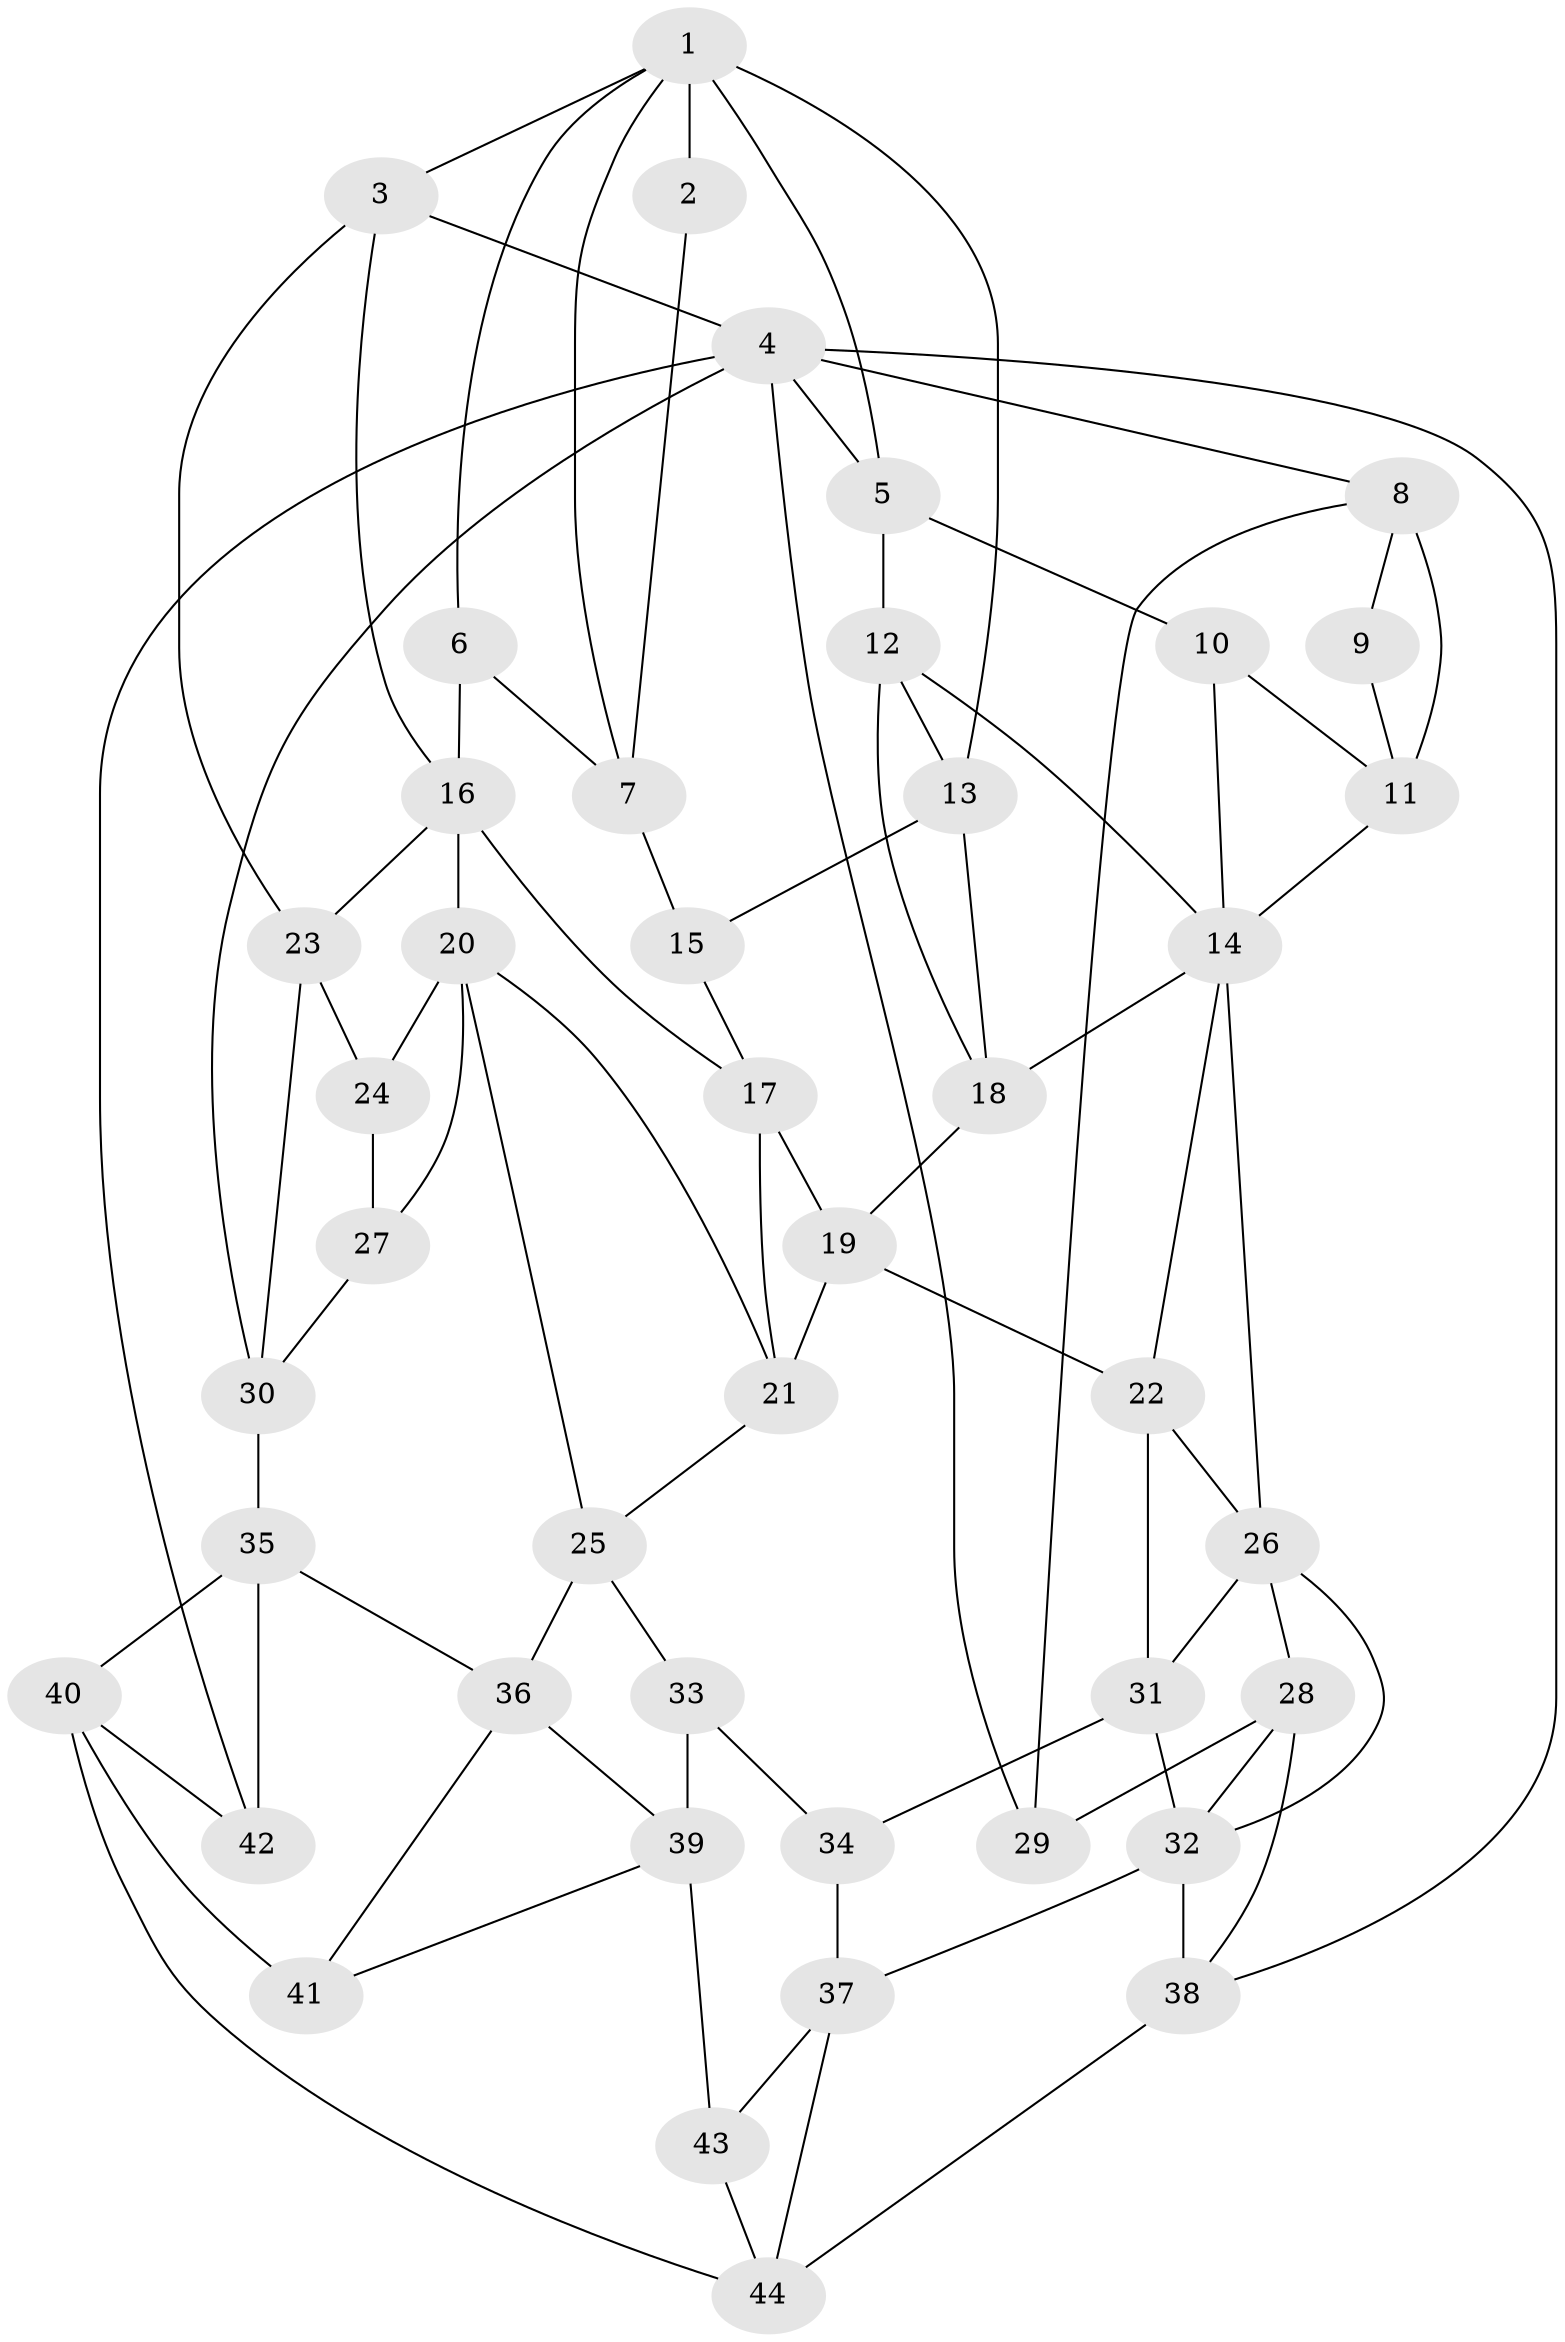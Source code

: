 // original degree distribution, {3: 0.0136986301369863, 5: 0.5205479452054794, 4: 0.23972602739726026, 6: 0.22602739726027396}
// Generated by graph-tools (version 1.1) at 2025/54/03/04/25 22:54:41]
// undirected, 44 vertices, 86 edges
graph export_dot {
  node [color=gray90,style=filled];
  1;
  2;
  3;
  4;
  5;
  6;
  7;
  8;
  9;
  10;
  11;
  12;
  13;
  14;
  15;
  16;
  17;
  18;
  19;
  20;
  21;
  22;
  23;
  24;
  25;
  26;
  27;
  28;
  29;
  30;
  31;
  32;
  33;
  34;
  35;
  36;
  37;
  38;
  39;
  40;
  41;
  42;
  43;
  44;
  1 -- 2 [weight=3.0];
  1 -- 3 [weight=1.0];
  1 -- 5 [weight=2.0];
  1 -- 6 [weight=1.0];
  1 -- 7 [weight=1.0];
  1 -- 13 [weight=1.0];
  2 -- 7 [weight=1.0];
  3 -- 4 [weight=2.0];
  3 -- 16 [weight=1.0];
  3 -- 23 [weight=1.0];
  4 -- 5 [weight=1.0];
  4 -- 8 [weight=1.0];
  4 -- 29 [weight=1.0];
  4 -- 30 [weight=1.0];
  4 -- 38 [weight=1.0];
  4 -- 42 [weight=1.0];
  5 -- 10 [weight=1.0];
  5 -- 12 [weight=3.0];
  6 -- 7 [weight=2.0];
  6 -- 16 [weight=1.0];
  7 -- 15 [weight=2.0];
  8 -- 9 [weight=1.0];
  8 -- 11 [weight=3.0];
  8 -- 29 [weight=1.0];
  9 -- 11 [weight=1.0];
  10 -- 11 [weight=1.0];
  10 -- 14 [weight=1.0];
  11 -- 14 [weight=1.0];
  12 -- 13 [weight=1.0];
  12 -- 14 [weight=1.0];
  12 -- 18 [weight=1.0];
  13 -- 15 [weight=1.0];
  13 -- 18 [weight=1.0];
  14 -- 18 [weight=1.0];
  14 -- 22 [weight=1.0];
  14 -- 26 [weight=1.0];
  15 -- 17 [weight=2.0];
  16 -- 17 [weight=1.0];
  16 -- 20 [weight=1.0];
  16 -- 23 [weight=1.0];
  17 -- 19 [weight=1.0];
  17 -- 21 [weight=1.0];
  18 -- 19 [weight=1.0];
  19 -- 21 [weight=3.0];
  19 -- 22 [weight=1.0];
  20 -- 21 [weight=1.0];
  20 -- 24 [weight=1.0];
  20 -- 25 [weight=1.0];
  20 -- 27 [weight=1.0];
  21 -- 25 [weight=1.0];
  22 -- 26 [weight=1.0];
  22 -- 31 [weight=1.0];
  23 -- 24 [weight=2.0];
  23 -- 30 [weight=2.0];
  24 -- 27 [weight=1.0];
  25 -- 33 [weight=1.0];
  25 -- 36 [weight=1.0];
  26 -- 28 [weight=1.0];
  26 -- 31 [weight=1.0];
  26 -- 32 [weight=1.0];
  27 -- 30 [weight=1.0];
  28 -- 29 [weight=2.0];
  28 -- 32 [weight=1.0];
  28 -- 38 [weight=1.0];
  30 -- 35 [weight=3.0];
  31 -- 32 [weight=1.0];
  31 -- 34 [weight=1.0];
  32 -- 37 [weight=2.0];
  32 -- 38 [weight=1.0];
  33 -- 34 [weight=2.0];
  33 -- 39 [weight=2.0];
  34 -- 37 [weight=2.0];
  35 -- 36 [weight=1.0];
  35 -- 40 [weight=1.0];
  35 -- 42 [weight=2.0];
  36 -- 39 [weight=1.0];
  36 -- 41 [weight=1.0];
  37 -- 43 [weight=1.0];
  37 -- 44 [weight=1.0];
  38 -- 44 [weight=2.0];
  39 -- 41 [weight=1.0];
  39 -- 43 [weight=2.0];
  40 -- 41 [weight=2.0];
  40 -- 42 [weight=1.0];
  40 -- 44 [weight=2.0];
  43 -- 44 [weight=1.0];
}
